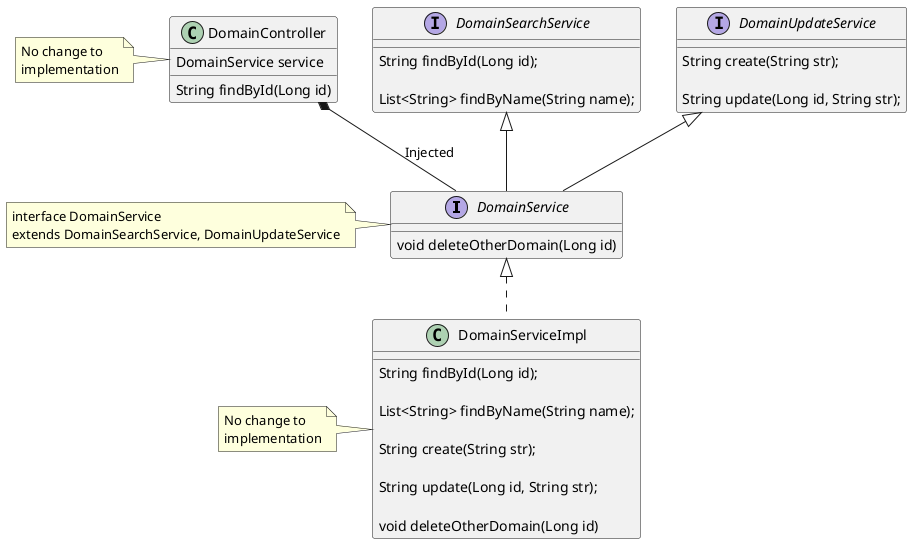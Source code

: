 @startuml
interface DomainService extends DomainSearchService, DomainUpdateService{
    void deleteOtherDomain(Long id)

}

note left of DomainService: interface DomainService \nextends DomainSearchService, DomainUpdateService
interface DomainSearchService {
    String findById(Long id);

    List<String> findByName(String name);
}

interface DomainUpdateService {
    String create(String str);

    String update(Long id, String str);
}

class DomainServiceImpl implements DomainService {
    String findById(Long id);

    List<String> findByName(String name);

    String create(String str);

    String update(Long id, String str);

    void deleteOtherDomain(Long id)
}


class DomainController {
    DomainService service

    String findById(Long id)

}

DomainController *-- DomainService : Injected

note left of DomainServiceImpl: No change to \nimplementation
note left of DomainController: No change to \nimplementation

@enduml
